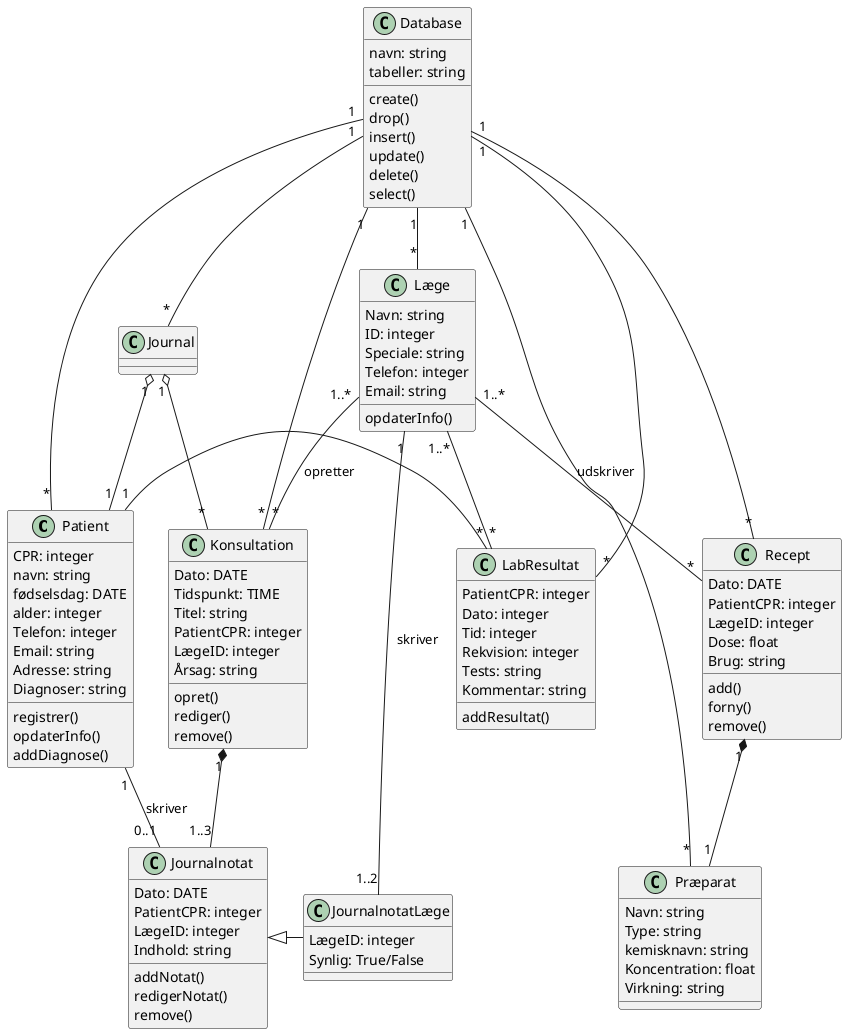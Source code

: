 @startuml

class Patient{
CPR: integer
navn: string
fødselsdag: DATE
alder: integer
Telefon: integer
Email: string
Adresse: string
Diagnoser: string
registrer()
opdaterInfo()
addDiagnose()
}

class Database{
navn: string
tabeller: string
create()
drop()
insert()
update()
delete()
select()
}


class Læge{
Navn: string
ID: integer
Speciale: string
Telefon: integer
Email: string
opdaterInfo()
}


class LabResultat{
PatientCPR: integer
Dato: integer
Tid: integer
Rekvision: integer
Tests: string
Kommentar: string
addResultat()
}

class Recept{
Dato: DATE
PatientCPR: integer
LægeID: integer
Dose: float
Brug: string
add()
forny()
remove()
}

class Journalnotat{
Dato: DATE
PatientCPR: integer
LægeID: integer
Indhold: string
addNotat()
redigerNotat()
remove()
}

class JournalnotatLæge{
LægeID: integer
Synlig: True/False
}

class Journal{
}

class Konsultation{
Dato: DATE
Tidspunkt: TIME
Titel: string
PatientCPR: integer
LægeID: integer
Årsag: string
opret()
rediger()
remove()
}

class Præparat{
Navn: string
Type: string
kemisknavn: string
Koncentration: float
Virkning: string
}


Database"1"--"*"Patient
Database"1"--"*"Læge
Database"1"--"*"LabResultat
Database"1"--"*"Journal
Database"1"--"*"Konsultation
Database"1"--"*"Recept
Database"1"--"*"Præparat

Læge"1..*" -- "*"Konsultation : opretter
Patient "1"-- "0..1"Journalnotat : skriver
Patient "1"-r-"*" LabResultat
Læge "1..*"--"*" LabResultat
Læge "1" -- "1..2"JournalnotatLæge : skriver
Læge"1..*" -- "*"Recept : udskriver

Journal "1" o-- "*"Konsultation
Journal "1" o-- "1" Patient
Konsultation"1" *-- "1..3"Journalnotat
Recept"1" *-- "1"Præparat

Journalnotat<|-r-JournalnotatLæge
@enduml